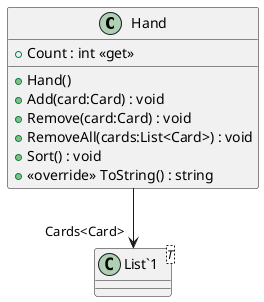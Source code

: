 @startuml
class Hand {
    + Hand()
    + Add(card:Card) : void
    + Remove(card:Card) : void
    + RemoveAll(cards:List<Card>) : void
    + Count : int <<get>>
    + Sort() : void
    + <<override>> ToString() : string
}
class "List`1"<T> {
}
Hand --> "Cards<Card>" "List`1"
@enduml

